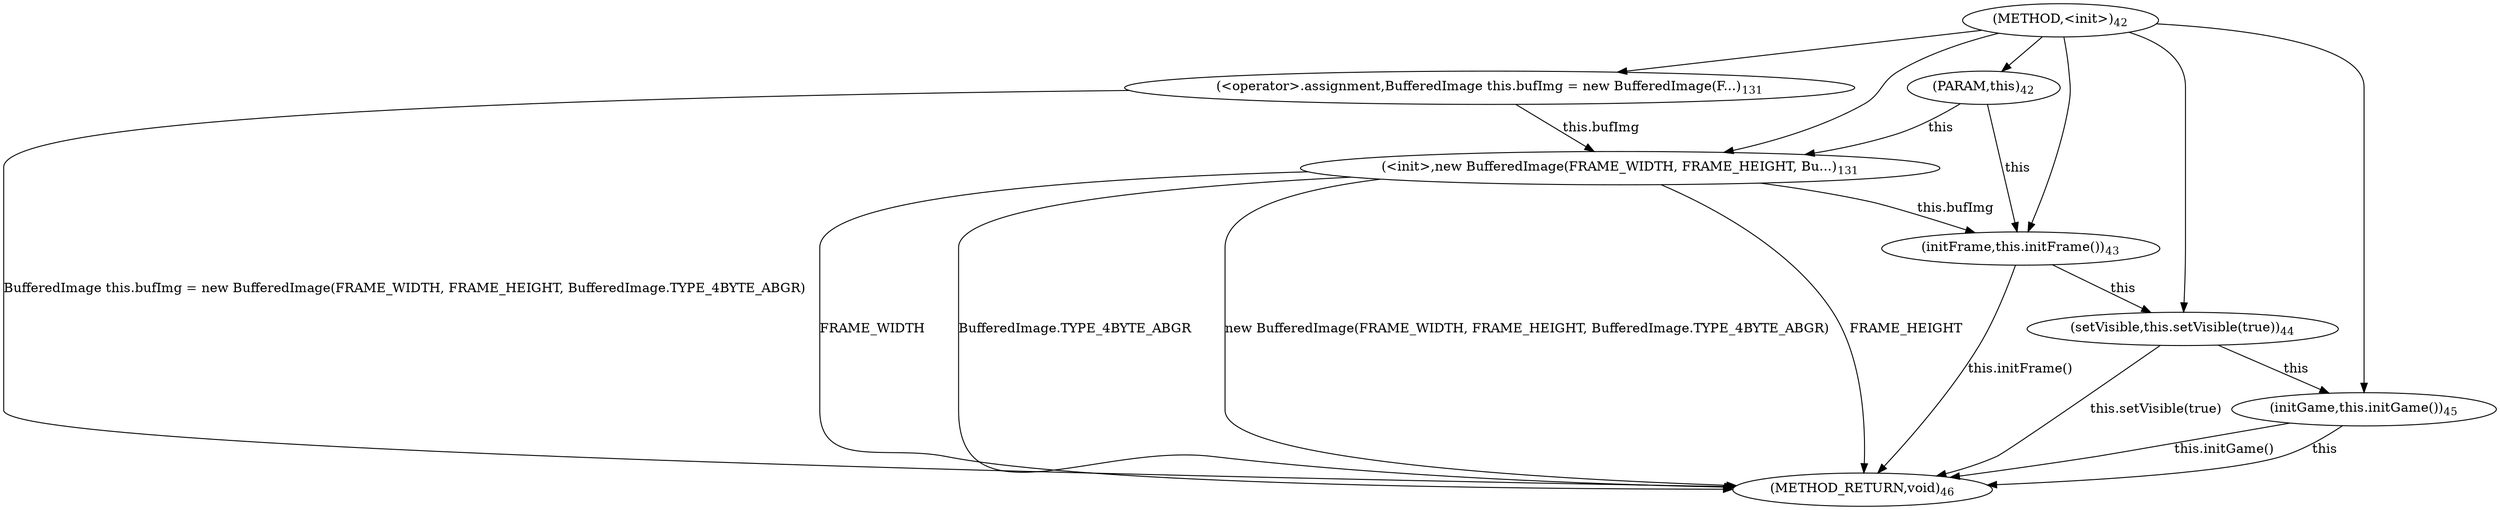 digraph "&lt;init&gt;" {  
"632" [label = <(METHOD,&lt;init&gt;)<SUB>42</SUB>> ]
"654" [label = <(METHOD_RETURN,void)<SUB>46</SUB>> ]
"65" [label = <(PARAM,this)<SUB>42</SUB>> ]
"634" [label = <(&lt;operator&gt;.assignment,BufferedImage this.bufImg = new BufferedImage(F...)<SUB>131</SUB>> ]
"639" [label = <(&lt;init&gt;,new BufferedImage(FRAME_WIDTH, FRAME_HEIGHT, Bu...)<SUB>131</SUB>> ]
"648" [label = <(initFrame,this.initFrame())<SUB>43</SUB>> ]
"649" [label = <(setVisible,this.setVisible(true))<SUB>44</SUB>> ]
"651" [label = <(initGame,this.initGame())<SUB>45</SUB>> ]
"634" [label = <(&lt;operator&gt;.assignment,BufferedImage this.bufImg = new BufferedImage(F...)<SUB>131</SUB>> ]
"634" [label = <(&lt;operator&gt;.assignment,BufferedImage this.bufImg = new BufferedImage(F...)<SUB>131</SUB>> ]
"639" [label = <(&lt;init&gt;,new BufferedImage(FRAME_WIDTH, FRAME_HEIGHT, Bu...)<SUB>131</SUB>> ]
"639" [label = <(&lt;init&gt;,new BufferedImage(FRAME_WIDTH, FRAME_HEIGHT, Bu...)<SUB>131</SUB>> ]
"639" [label = <(&lt;init&gt;,new BufferedImage(FRAME_WIDTH, FRAME_HEIGHT, Bu...)<SUB>131</SUB>> ]
"639" [label = <(&lt;init&gt;,new BufferedImage(FRAME_WIDTH, FRAME_HEIGHT, Bu...)<SUB>131</SUB>> ]
"648" [label = <(initFrame,this.initFrame())<SUB>43</SUB>> ]
"649" [label = <(setVisible,this.setVisible(true))<SUB>44</SUB>> ]
"649" [label = <(setVisible,this.setVisible(true))<SUB>44</SUB>> ]
"651" [label = <(initGame,this.initGame())<SUB>45</SUB>> ]
  "634" -> "654"  [ label = "BufferedImage this.bufImg = new BufferedImage(FRAME_WIDTH, FRAME_HEIGHT, BufferedImage.TYPE_4BYTE_ABGR)"] 
  "639" -> "654"  [ label = "FRAME_WIDTH"] 
  "639" -> "654"  [ label = "BufferedImage.TYPE_4BYTE_ABGR"] 
  "639" -> "654"  [ label = "new BufferedImage(FRAME_WIDTH, FRAME_HEIGHT, BufferedImage.TYPE_4BYTE_ABGR)"] 
  "648" -> "654"  [ label = "this.initFrame()"] 
  "649" -> "654"  [ label = "this.setVisible(true)"] 
  "651" -> "654"  [ label = "this"] 
  "651" -> "654"  [ label = "this.initGame()"] 
  "639" -> "654"  [ label = "FRAME_HEIGHT"] 
  "632" -> "65" 
  "632" -> "634" 
  "65" -> "639"  [ label = "this"] 
  "634" -> "639"  [ label = "this.bufImg"] 
  "632" -> "639" 
  "65" -> "648"  [ label = "this"] 
  "639" -> "648"  [ label = "this.bufImg"] 
  "632" -> "648" 
  "648" -> "649"  [ label = "this"] 
  "632" -> "649" 
  "649" -> "651"  [ label = "this"] 
  "632" -> "651" 
}
